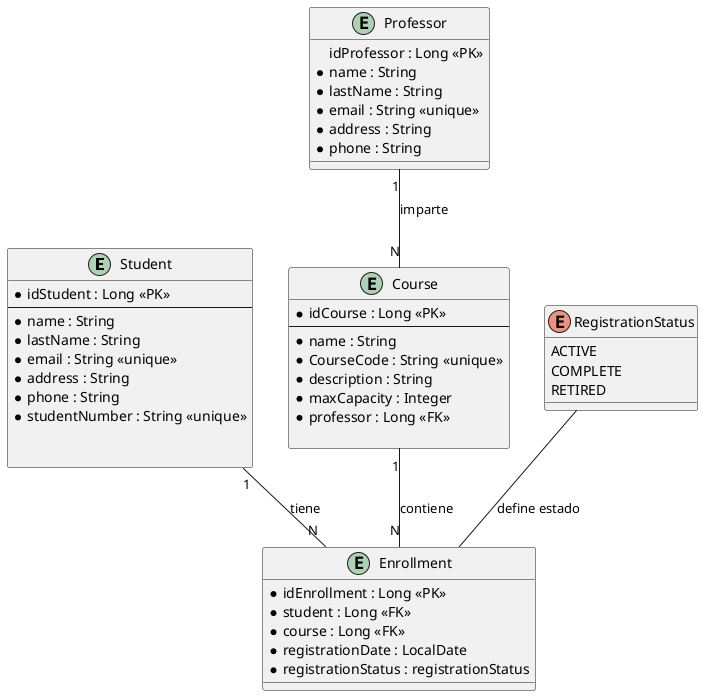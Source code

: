 @startuml

entity "Student"{
    * idStudent : Long <<PK>>
    --
    * name : String
    * lastName : String
    * email : String <<unique>>
    * address : String
    * phone : String
    * studentNumber : String <<unique>>
    

}

entity "Course"{
    * idCourse : Long <<PK>>
    --
    * name : String
    * CourseCode : String <<unique>>
    * description : String
    * maxCapacity : Integer
    * professor : Long <<FK>>

}

entity "Professor"{
    idProfessor : Long <<PK>>
    * name : String
    * lastName : String
    * email : String <<unique>>
    * address : String
    * phone : String
}

entity "Enrollment"{
    * idEnrollment : Long <<PK>>
    * student : Long <<FK>>
    * course : Long <<FK>>
    * registrationDate : LocalDate
    * registrationStatus : registrationStatus
}

enum RegistrationStatus{
    ACTIVE
    COMPLETE
    RETIRED
}

Student "1" -- "N" Enrollment : "tiene"
Course "1" -- "N" Enrollment : "contiene"
Professor "1" -- "N" Course : "imparte"
RegistrationStatus -- Enrollment : "define estado"

@enduml